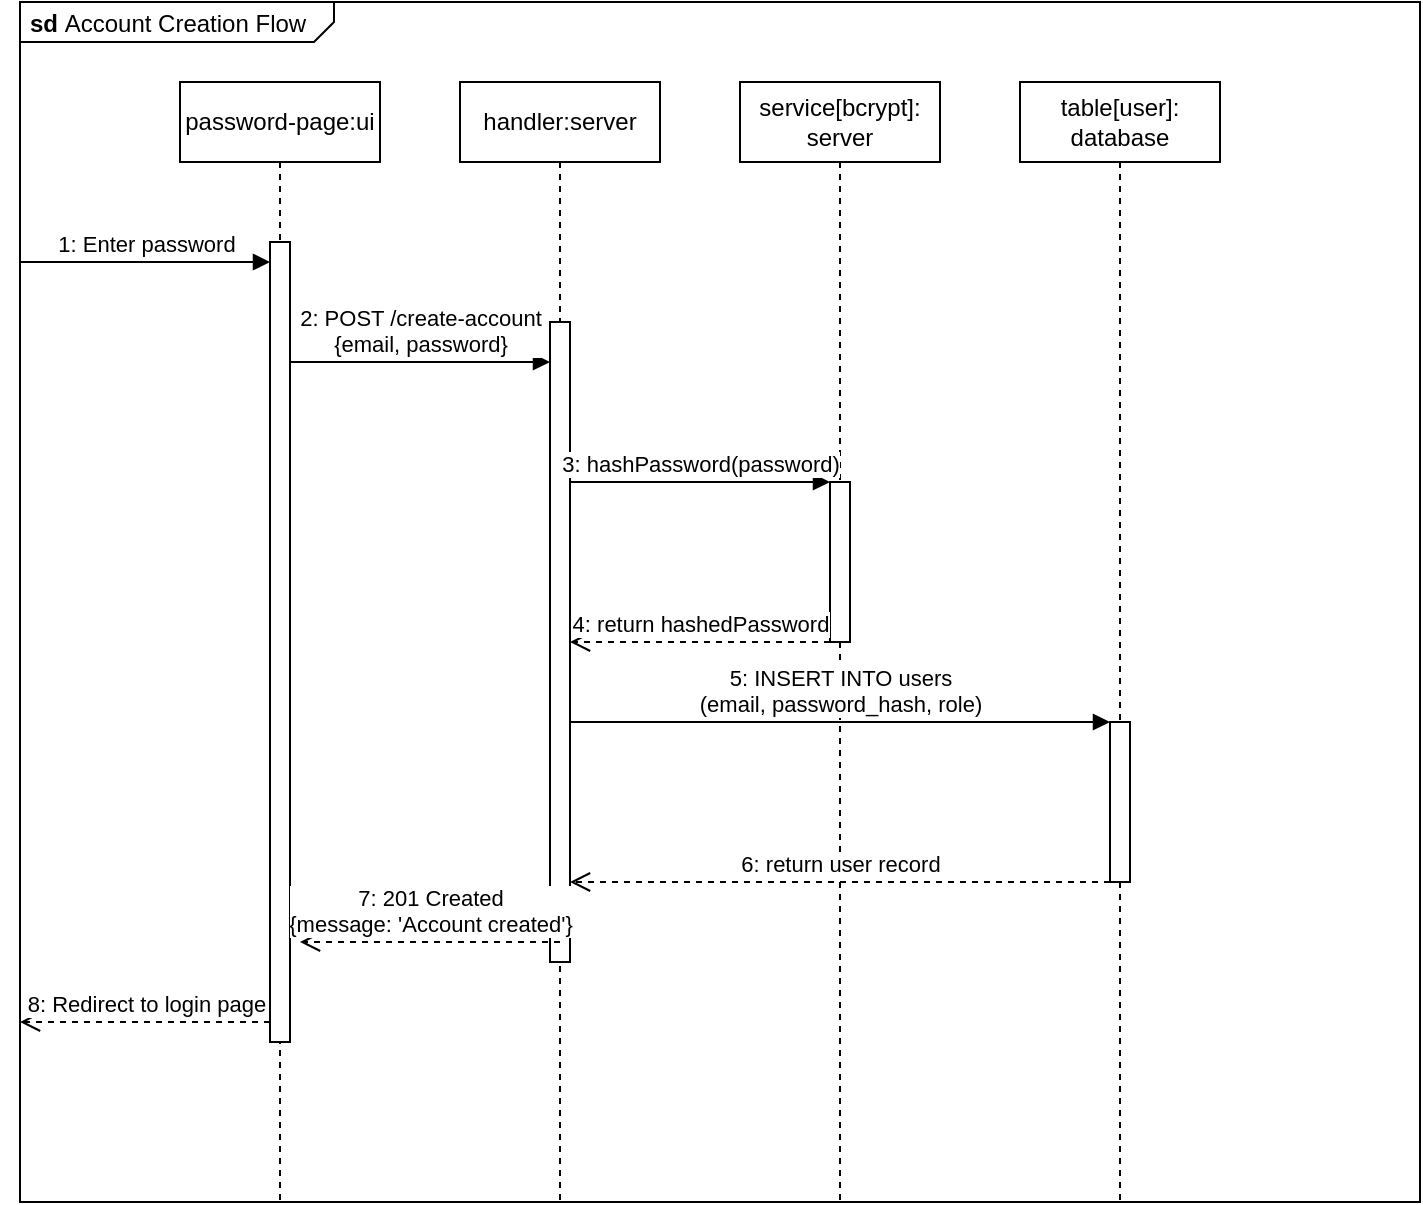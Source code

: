 <mxfile>
    <diagram id="AccountCreationSequence" name="Account Creation Flow">
        <mxGraphModel dx="991" dy="779" grid="1" gridSize="10" guides="1" tooltips="1" connect="1" arrows="1" fold="1" page="1" pageScale="1" pageWidth="850" pageHeight="1100" math="0" shadow="0">
            <root>
                <mxCell id="0"/>
                <mxCell id="1" parent="0"/>
                <mxCell id="package1" value="&lt;p style=&quot;margin:0px;margin-top:4px;margin-left:5px;text-align:left;&quot;&gt;&lt;b&gt;sd&lt;/b&gt;&amp;nbsp;Account Creation Flow&lt;/p&gt;" style="html=1;shape=mxgraph.sysml.package;overflow=fill;labelX=157;align=left;spacingLeft=5;verticalAlign=top;spacingTop=-3;" parent="1" vertex="1">
                    <mxGeometry x="120" y="40" width="700" height="600" as="geometry"/>
                </mxCell>
                <mxCell id="frontend" value="password-page:ui" style="shape=umlLifeline;perimeter=lifelinePerimeter;whiteSpace=wrap;html=1;container=1;dropTarget=0;collapsible=0;recursiveResize=0;outlineConnect=0;portConstraint=eastwest;" parent="1" vertex="1">
                    <mxGeometry x="200" y="80" width="100" height="560" as="geometry"/>
                </mxCell>
                <mxCell id="frontendActivation" value="" style="html=1;points=[[0,0,0,0,5],[0,1,0,0,-5],[1,0,0,0,5],[1,1,0,0,-5]];perimeter=orthogonalPerimeter;outlineConnect=0;targetShapes=umlLifeline;portConstraint=eastwest;" parent="frontend" vertex="1">
                    <mxGeometry x="45" y="80" width="10" height="400" as="geometry"/>
                </mxCell>
                <mxCell id="server" value="handler:server" style="shape=umlLifeline;perimeter=lifelinePerimeter;whiteSpace=wrap;html=1;container=1;dropTarget=0;collapsible=0;recursiveResize=0;outlineConnect=0;portConstraint=eastwest;" parent="1" vertex="1">
                    <mxGeometry x="340" y="80" width="100" height="560" as="geometry"/>
                </mxCell>
                <mxCell id="serverActivation" value="" style="html=1;points=[[0,0,0,0,5],[0,1,0,0,-5],[1,0,0,0,5],[1,1,0,0,-5]];perimeter=orthogonalPerimeter;outlineConnect=0;targetShapes=umlLifeline;portConstraint=eastwest;" parent="server" vertex="1">
                    <mxGeometry x="45" y="120" width="10" height="320" as="geometry"/>
                </mxCell>
                <mxCell id="bcryptService" value="service[bcrypt]:&lt;div&gt;server&lt;/div&gt;" style="shape=umlLifeline;perimeter=lifelinePerimeter;whiteSpace=wrap;html=1;container=1;dropTarget=0;collapsible=0;recursiveResize=0;outlineConnect=0;portConstraint=eastwest;" parent="1" vertex="1">
                    <mxGeometry x="480" y="80" width="100" height="560" as="geometry"/>
                </mxCell>
                <mxCell id="bcryptActivation" value="" style="html=1;points=[[0,0,0,0,5],[0,1,0,0,-5],[1,0,0,0,5],[1,1,0,0,-5]];perimeter=orthogonalPerimeter;outlineConnect=0;targetShapes=umlLifeline;portConstraint=eastwest;" parent="bcryptService" vertex="1">
                    <mxGeometry x="45" y="200" width="10" height="80" as="geometry"/>
                </mxCell>
                <mxCell id="database" value="table[user]:&lt;div&gt;database&lt;/div&gt;" style="shape=umlLifeline;perimeter=lifelinePerimeter;whiteSpace=wrap;html=1;container=1;dropTarget=0;collapsible=0;recursiveResize=0;outlineConnect=0;portConstraint=eastwest;" parent="1" vertex="1">
                    <mxGeometry x="620" y="80" width="100" height="560" as="geometry"/>
                </mxCell>
                <mxCell id="databaseActivation" value="" style="html=1;points=[[0,0,0,0,5],[0,1,0,0,-5],[1,0,0,0,5],[1,1,0,0,-5]];perimeter=orthogonalPerimeter;outlineConnect=0;targetShapes=umlLifeline;portConstraint=eastwest;" parent="database" vertex="1">
                    <mxGeometry x="45" y="320" width="10" height="80" as="geometry"/>
                </mxCell>
                <mxCell id="msg1" value="1: Enter password" style="html=1;verticalAlign=bottom;endArrow=block;curved=0;rounded=0;" parent="1" edge="1">
                    <mxGeometry relative="1" as="geometry">
                        <mxPoint x="120" y="170" as="sourcePoint"/>
                        <mxPoint x="245" y="170" as="targetPoint"/>
                    </mxGeometry>
                </mxCell>
                <mxCell id="msg2" value="2: POST /create-account&lt;div&gt;{email, password}&lt;/div&gt;" style="html=1;verticalAlign=bottom;endArrow=block;curved=0;rounded=0;" parent="1" edge="1">
                    <mxGeometry relative="1" as="geometry">
                        <mxPoint x="255" y="220" as="sourcePoint"/>
                        <mxPoint x="385" y="220" as="targetPoint"/>
                    </mxGeometry>
                </mxCell>
                <mxCell id="msg3" value="3: hashPassword(password)" style="html=1;verticalAlign=bottom;endArrow=block;curved=0;rounded=0;" parent="1" edge="1">
                    <mxGeometry relative="1" as="geometry">
                        <mxPoint x="395" y="280" as="sourcePoint"/>
                        <mxPoint x="525" y="280" as="targetPoint"/>
                    </mxGeometry>
                </mxCell>
                <mxCell id="msg4" value="4: return hashedPassword" style="html=1;verticalAlign=bottom;endArrow=open;dashed=1;endSize=8;curved=0;rounded=0;" parent="1" edge="1">
                    <mxGeometry relative="1" as="geometry">
                        <mxPoint x="525" y="360" as="sourcePoint"/>
                        <mxPoint x="395" y="360" as="targetPoint"/>
                    </mxGeometry>
                </mxCell>
                <mxCell id="msg5" value="5: INSERT INTO users&lt;div&gt;(email, password_hash, role)&lt;/div&gt;" style="html=1;verticalAlign=bottom;endArrow=block;curved=0;rounded=0;" parent="1" source="serverActivation" target="databaseActivation" edge="1">
                    <mxGeometry relative="1" as="geometry">
                        <mxPoint x="395" y="400" as="sourcePoint"/>
                        <mxPoint x="665" y="400" as="targetPoint"/>
                    </mxGeometry>
                </mxCell>
                <mxCell id="msg6" value="6: return user record" style="html=1;verticalAlign=bottom;endArrow=open;dashed=1;endSize=8;curved=0;rounded=0;" parent="1" edge="1">
                    <mxGeometry relative="1" as="geometry">
                        <mxPoint x="665" y="480" as="sourcePoint"/>
                        <mxPoint x="395" y="480" as="targetPoint"/>
                    </mxGeometry>
                </mxCell>
                <mxCell id="msg7" value="7: 201 Created&lt;div&gt;{message: &#39;Account created&#39;}&lt;/div&gt;" style="html=1;verticalAlign=bottom;endArrow=open;dashed=1;endSize=8;curved=0;rounded=0;" parent="1" edge="1">
                    <mxGeometry relative="1" as="geometry">
                        <mxPoint x="390" y="510" as="sourcePoint"/>
                        <mxPoint x="260" y="510" as="targetPoint"/>
                    </mxGeometry>
                </mxCell>
                <mxCell id="msg8" value="8: Redirect to login page" style="html=1;verticalAlign=bottom;endArrow=open;dashed=1;endSize=8;curved=0;rounded=0;" parent="1" edge="1">
                    <mxGeometry relative="1" as="geometry">
                        <mxPoint x="245" y="550" as="sourcePoint"/>
                        <mxPoint x="120" y="550" as="targetPoint"/>
                    </mxGeometry>
                </mxCell>
            </root>
        </mxGraphModel>
    </diagram>
</mxfile>